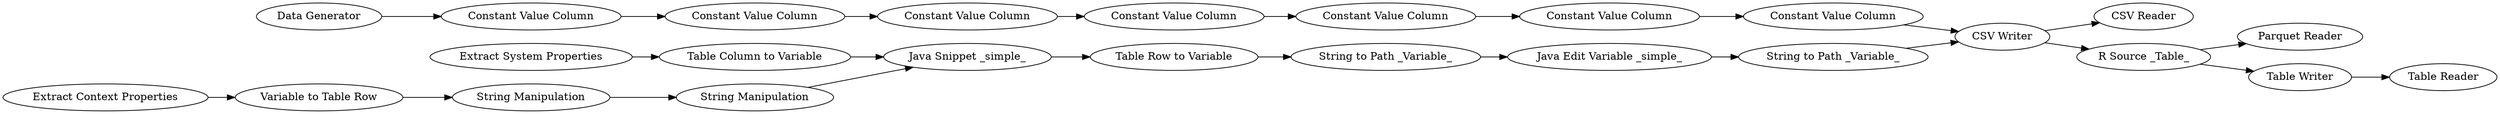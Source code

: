 digraph {
	"7963405043131456635_94" [label="String to Path _Variable_"]
	"7094674376792156763_46" [label="Java Snippet _simple_"]
	"7094674376792156763_56" [label="Extract Context Properties"]
	"7963405043131456635_97" [label="Constant Value Column"]
	"7963405043131456635_104" [label="Constant Value Column"]
	"7094674376792156763_57" [label="Variable to Table Row"]
	"7963405043131456635_103" [label="CSV Reader"]
	"7963405043131456635_106" [label="Table Reader"]
	"7094674376792156763_48" [label="String Manipulation"]
	"7094674376792156763_55" [label="Table Row to Variable"]
	"7963405043131456635_82" [label="Data Generator"]
	"7963405043131456635_102" [label="Constant Value Column"]
	"7963405043131456635_95" [label="CSV Writer"]
	"7963405043131456635_81" [label="Java Edit Variable _simple_"]
	"7094674376792156763_7" [label="Extract System Properties"]
	"7963405043131456635_98" [label="Constant Value Column"]
	"7094674376792156763_58" [label="String to Path _Variable_"]
	"7963405043131456635_107" [label="Parquet Reader"]
	"7094674376792156763_54" [label="Table Column to Variable"]
	"7094674376792156763_47" [label="String Manipulation"]
	"7963405043131456635_105" [label="Table Writer"]
	"7963405043131456635_84" [label="R Source _Table_"]
	"7963405043131456635_100" [label="Constant Value Column"]
	"7963405043131456635_101" [label="Constant Value Column"]
	"7963405043131456635_99" [label="Constant Value Column"]
	"7094674376792156763_56" -> "7094674376792156763_57"
	"7094674376792156763_55" -> "7094674376792156763_58"
	"7094674376792156763_58" -> "7963405043131456635_81"
	"7963405043131456635_94" -> "7963405043131456635_95"
	"7094674376792156763_48" -> "7094674376792156763_47"
	"7094674376792156763_57" -> "7094674376792156763_48"
	"7963405043131456635_84" -> "7963405043131456635_105"
	"7963405043131456635_99" -> "7963405043131456635_100"
	"7094674376792156763_54" -> "7094674376792156763_46"
	"7963405043131456635_104" -> "7963405043131456635_95"
	"7094674376792156763_47" -> "7094674376792156763_46"
	"7963405043131456635_102" -> "7963405043131456635_104"
	"7963405043131456635_81" -> "7963405043131456635_94"
	"7963405043131456635_98" -> "7963405043131456635_99"
	"7963405043131456635_97" -> "7963405043131456635_98"
	"7094674376792156763_7" -> "7094674376792156763_54"
	"7963405043131456635_82" -> "7963405043131456635_97"
	"7963405043131456635_95" -> "7963405043131456635_84"
	"7963405043131456635_100" -> "7963405043131456635_101"
	"7094674376792156763_46" -> "7094674376792156763_55"
	"7963405043131456635_101" -> "7963405043131456635_102"
	"7963405043131456635_95" -> "7963405043131456635_103"
	"7963405043131456635_105" -> "7963405043131456635_106"
	"7963405043131456635_84" -> "7963405043131456635_107"
	rankdir=LR
}
